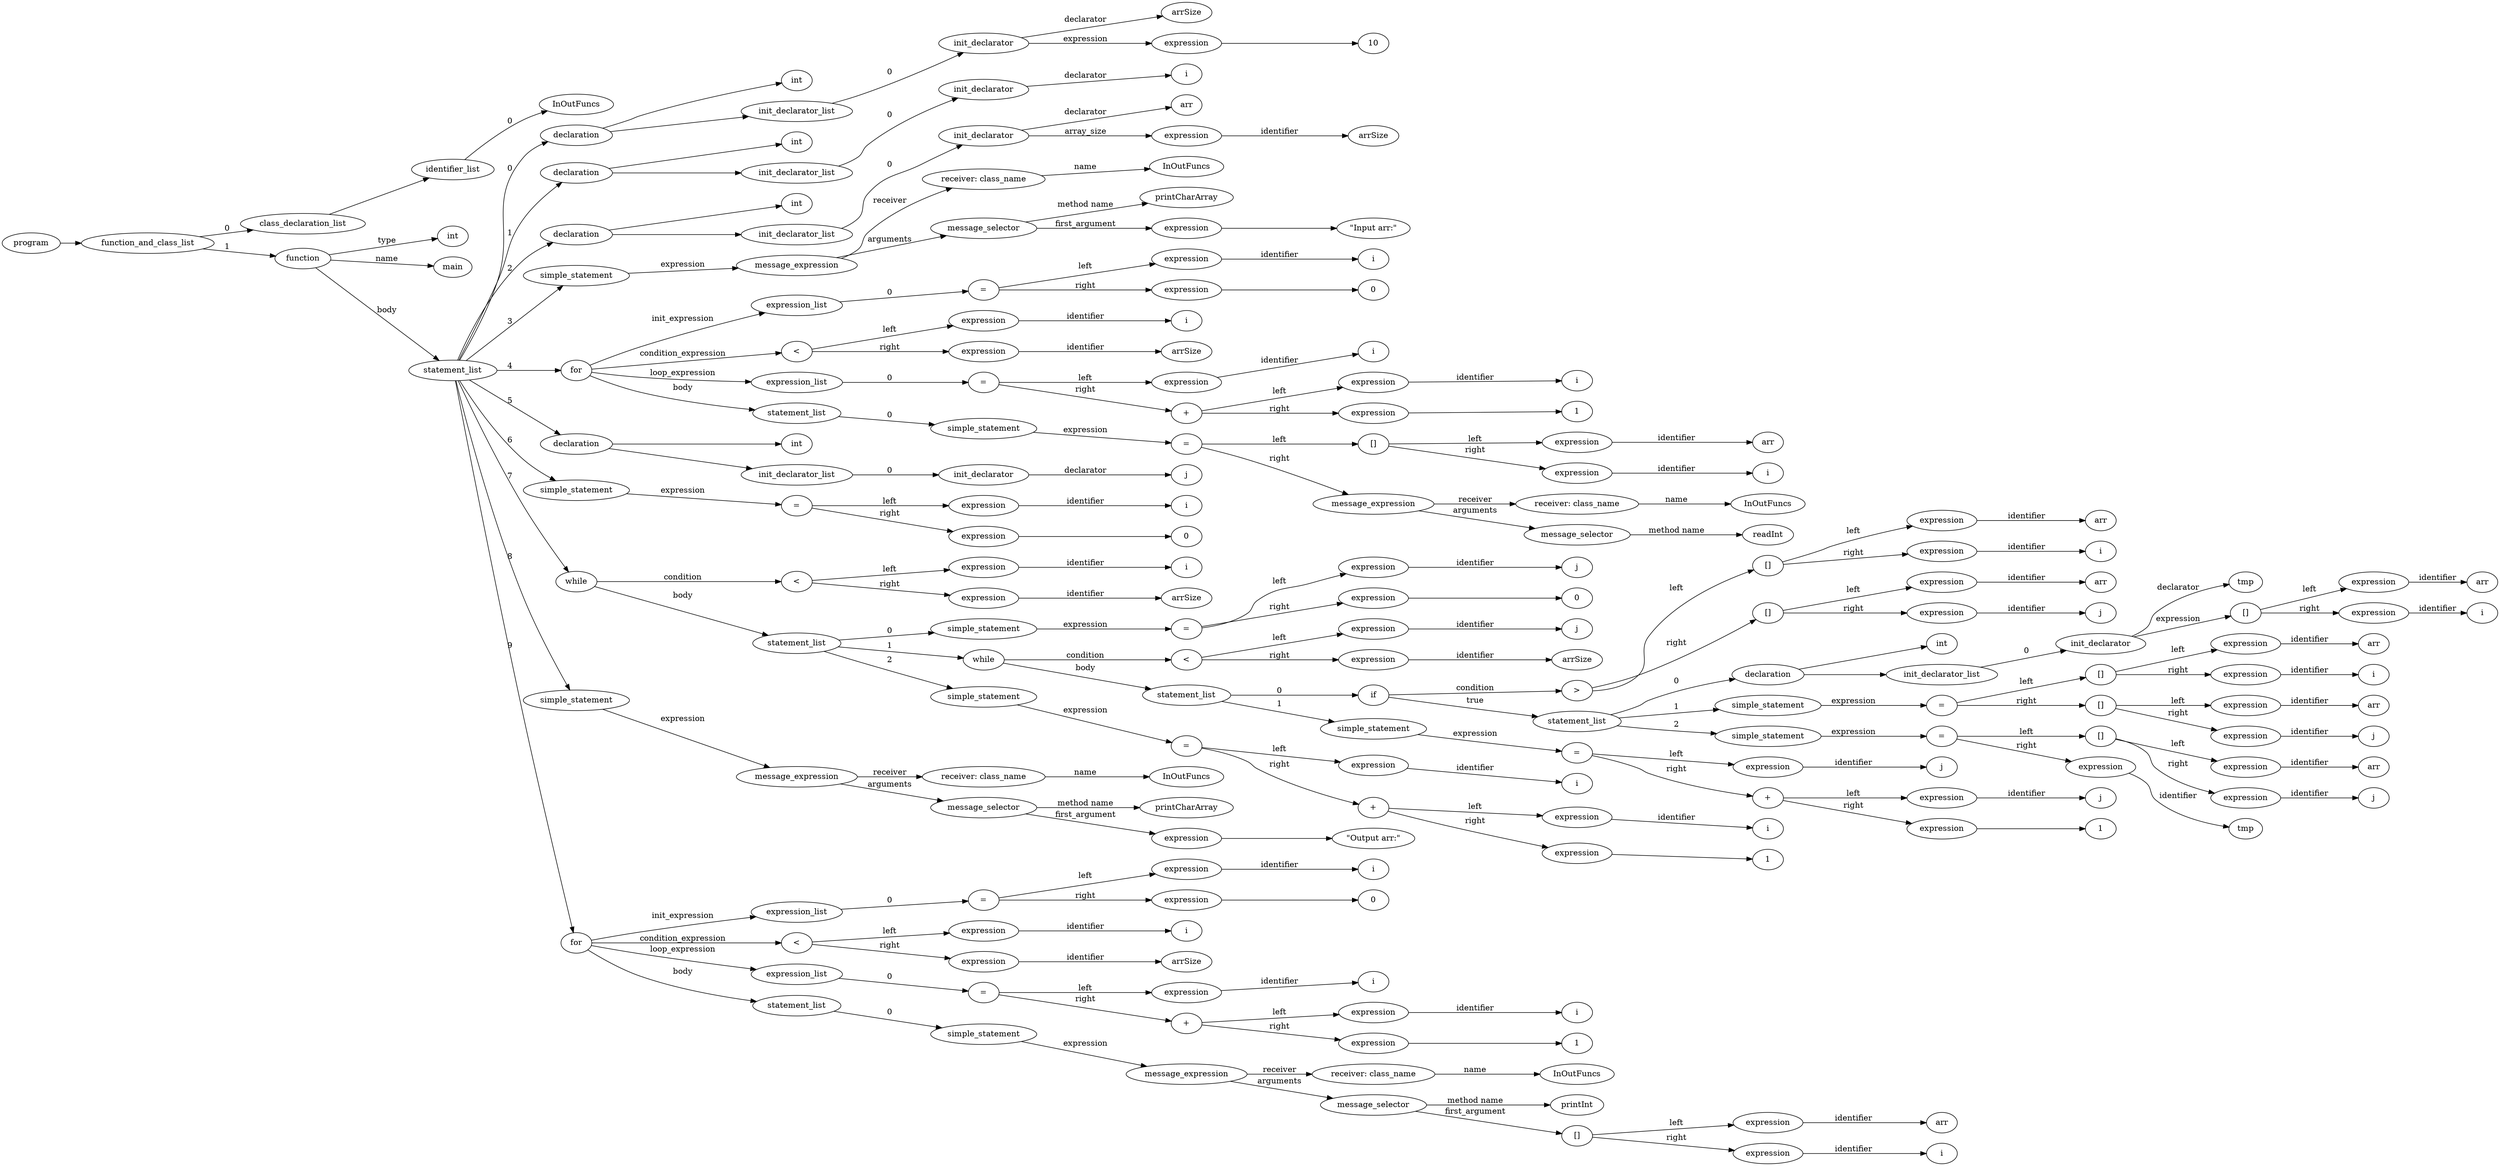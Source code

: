 digraph ObjectiveC { rankdir="LR";
150[label="program"];
150->2;
2[label="function_and_class_list"];
2->1[label="0"];
1[label="class_declaration_list"];
1->0;
0[label="identifier_list"];
0.0 [label="InOutFuncs"];
0->0.0 [label="0"];
2->149[label="1"];
149[label="function"];
149->3[label="type"];
3[label="int"];
149->149.1 [label="name"];
149.1 [label="main"];
149->10[label="body"];
10[label="statement_list"];
10->9[label="0"];
9[label="declaration"];
9->4;
4[label="int"];
9->8;
8[label="init_declarator_list"];
8->7[label="0"];
7[label="init_declarator"];
7.1 [label="arrSize"];
7->7.1[label="declarator"];
7->6[label="expression"];
6[label="expression"];
6->5;
5[label="10"];
10->14[label="1"];
14[label="declaration"];
14->11;
11[label="int"];
14->13;
13[label="init_declarator_list"];
13->12[label="0"];
12[label="init_declarator"];
12.1 [label="i"];
12->12.1[label="declarator"];
10->19[label="2"];
19[label="declaration"];
19->15;
15[label="int"];
19->18;
18[label="init_declarator_list"];
18->17[label="0"];
17[label="init_declarator"];
17.1 [label="arr"];
17->17.1[label="declarator"];
17->16[label="array_size"];
16[label="expression"];
16->16.1 [label="identifier"];16.1[label="arrSize"];
10->25[label="3"];
25[label="simple_statement"];
25->24[label="expression"];
24[label="expression"];
24[label="message_expression"];
24->20[label="receiver"];
20[label="receiver: class_name"];
20.1 [label="InOutFuncs"];
20->20.1 [label="name"];
24->23[label="arguments"];
23[label="message_selector"];
23.1 [label="printCharArray"];
23->23.1 [label="method name"]; 
23->22[label="first_argument"];
22[label="expression"];
22->21;
21[label=<"Input arr:">];
10->50[label="4"];
50[label="for"];
50->30[label="init_expression"];
30[label="expression_list"];
30->29[label="0"];
29[label="expression"];
29[label="="];
29->26[label="left"];
26[label="expression"];
26->26.1 [label="identifier"];26.1[label="i"];
29->28[label="right"];
28[label="expression"];
28->27;
27[label="0"];
50->33[label="condition_expression"];
33[label="expression"];
33[label="<"];
33->31[label="left"];
31[label="expression"];
31->31.1 [label="identifier"];31.1[label="i"];
33->32[label="right"];
32[label="expression"];
32->32.1 [label="identifier"];32.1[label="arrSize"];
50->40[label="loop_expression"];
40[label="expression_list"];
40->39[label="0"];
39[label="expression"];
39[label="="];
39->34[label="left"];
34[label="expression"];
34->34.1 [label="identifier"];34.1[label="i"];
39->38[label="right"];
38[label="expression"];
38[label="+"];
38->35[label="left"];
35[label="expression"];
35->35.1 [label="identifier"];35.1[label="i"];
38->37[label="right"];
37[label="expression"];
37->36;
36[label="1"];
50->49[label="body"];
49[label="statement_list"];
49->48[label="0"];
48[label="simple_statement"];
48->47[label="expression"];
47[label="expression"];
47[label="="];
47->43[label="left"];
43[label="expression"];
43[label="[]"];
43->41[label="left"];
41[label="expression"];
41->41.1 [label="identifier"];41.1[label="arr"];
43->42[label="right"];
42[label="expression"];
42->42.1 [label="identifier"];42.1[label="i"];
47->46[label="right"];
46[label="expression"];
46[label="message_expression"];
46->44[label="receiver"];
44[label="receiver: class_name"];
44.1 [label="InOutFuncs"];
44->44.1 [label="name"];
46->45[label="arguments"];
45[label="message_selector"];
45.1 [label="readInt"];
45->45.1 [label="method name"]; 
10->54[label="5"];
54[label="declaration"];
54->51;
51[label="int"];
54->53;
53[label="init_declarator_list"];
53->52[label="0"];
52[label="init_declarator"];
52.1 [label="j"];
52->52.1[label="declarator"];
10->59[label="6"];
59[label="simple_statement"];
59->58[label="expression"];
58[label="expression"];
58[label="="];
58->55[label="left"];
55[label="expression"];
55->55.1 [label="identifier"];55.1[label="i"];
58->57[label="right"];
57[label="expression"];
57->56;
56[label="0"];
10->118[label="7"];
118[label="while"];
118->62[label="condition"];
62[label="expression"];
62[label="<"];
62->60[label="left"];
60[label="expression"];
60->60.1 [label="identifier"];60.1[label="i"];
62->61[label="right"];
61[label="expression"];
61->61.1 [label="identifier"];61.1[label="arrSize"];
118->68[label="body"];
68[label="statement_list"];
68->67[label="0"];
67[label="simple_statement"];
67->66[label="expression"];
66[label="expression"];
66[label="="];
66->63[label="left"];
63[label="expression"];
63->63.1 [label="identifier"];63.1[label="j"];
66->65[label="right"];
65[label="expression"];
65->64;
64[label="0"];
68->110[label="1"];
110[label="while"];
110->71[label="condition"];
71[label="expression"];
71[label="<"];
71->69[label="left"];
69[label="expression"];
69->69.1 [label="identifier"];69.1[label="j"];
71->70[label="right"];
70[label="expression"];
70->70.1 [label="identifier"];70.1[label="arrSize"];
110->102[label="body"];
102[label="statement_list"];
102->101[label="0"];
101[label="if"];
101->78[label="condition"];
78[label="expression"];
78[label=">"];
78->74[label="left"];
74[label="expression"];
74[label="[]"];
74->72[label="left"];
72[label="expression"];
72->72.1 [label="identifier"];72.1[label="arr"];
74->73[label="right"];
73[label="expression"];
73->73.1 [label="identifier"];73.1[label="i"];
78->77[label="right"];
77[label="expression"];
77[label="[]"];
77->75[label="left"];
75[label="expression"];
75->75.1 [label="identifier"];75.1[label="arr"];
77->76[label="right"];
76[label="expression"];
76->76.1 [label="identifier"];76.1[label="j"];
101->86[label="true"];
86[label="statement_list"];
86->85[label="0"];
85[label="declaration"];
85->79;
79[label="int"];
85->84;
84[label="init_declarator_list"];
84->83[label="0"];
83[label="init_declarator"];
83.1 [label="tmp"];
83->83.1[label="declarator"];
83->82[label="expression"];
82[label="expression"];
82[label="[]"];
82->80[label="left"];
80[label="expression"];
80->80.1 [label="identifier"];80.1[label="arr"];
82->81[label="right"];
81[label="expression"];
81->81.1 [label="identifier"];81.1[label="i"];
86->94[label="1"];
94[label="simple_statement"];
94->93[label="expression"];
93[label="expression"];
93[label="="];
93->89[label="left"];
89[label="expression"];
89[label="[]"];
89->87[label="left"];
87[label="expression"];
87->87.1 [label="identifier"];87.1[label="arr"];
89->88[label="right"];
88[label="expression"];
88->88.1 [label="identifier"];88.1[label="i"];
93->92[label="right"];
92[label="expression"];
92[label="[]"];
92->90[label="left"];
90[label="expression"];
90->90.1 [label="identifier"];90.1[label="arr"];
92->91[label="right"];
91[label="expression"];
91->91.1 [label="identifier"];91.1[label="j"];
86->100[label="2"];
100[label="simple_statement"];
100->99[label="expression"];
99[label="expression"];
99[label="="];
99->97[label="left"];
97[label="expression"];
97[label="[]"];
97->95[label="left"];
95[label="expression"];
95->95.1 [label="identifier"];95.1[label="arr"];
97->96[label="right"];
96[label="expression"];
96->96.1 [label="identifier"];96.1[label="j"];
99->98[label="right"];
98[label="expression"];
98->98.1 [label="identifier"];98.1[label="tmp"];
102->109[label="1"];
109[label="simple_statement"];
109->108[label="expression"];
108[label="expression"];
108[label="="];
108->103[label="left"];
103[label="expression"];
103->103.1 [label="identifier"];103.1[label="j"];
108->107[label="right"];
107[label="expression"];
107[label="+"];
107->104[label="left"];
104[label="expression"];
104->104.1 [label="identifier"];104.1[label="j"];
107->106[label="right"];
106[label="expression"];
106->105;
105[label="1"];
68->117[label="2"];
117[label="simple_statement"];
117->116[label="expression"];
116[label="expression"];
116[label="="];
116->111[label="left"];
111[label="expression"];
111->111.1 [label="identifier"];111.1[label="i"];
116->115[label="right"];
115[label="expression"];
115[label="+"];
115->112[label="left"];
112[label="expression"];
112->112.1 [label="identifier"];112.1[label="i"];
115->114[label="right"];
114[label="expression"];
114->113;
113[label="1"];
10->124[label="8"];
124[label="simple_statement"];
124->123[label="expression"];
123[label="expression"];
123[label="message_expression"];
123->119[label="receiver"];
119[label="receiver: class_name"];
119.1 [label="InOutFuncs"];
119->119.1 [label="name"];
123->122[label="arguments"];
122[label="message_selector"];
122.1 [label="printCharArray"];
122->122.1 [label="method name"]; 
122->121[label="first_argument"];
121[label="expression"];
121->120;
120[label=<"
Output arr:">];
10->148[label="9"];
148[label="for"];
148->129[label="init_expression"];
129[label="expression_list"];
129->128[label="0"];
128[label="expression"];
128[label="="];
128->125[label="left"];
125[label="expression"];
125->125.1 [label="identifier"];125.1[label="i"];
128->127[label="right"];
127[label="expression"];
127->126;
126[label="0"];
148->132[label="condition_expression"];
132[label="expression"];
132[label="<"];
132->130[label="left"];
130[label="expression"];
130->130.1 [label="identifier"];130.1[label="i"];
132->131[label="right"];
131[label="expression"];
131->131.1 [label="identifier"];131.1[label="arrSize"];
148->139[label="loop_expression"];
139[label="expression_list"];
139->138[label="0"];
138[label="expression"];
138[label="="];
138->133[label="left"];
133[label="expression"];
133->133.1 [label="identifier"];133.1[label="i"];
138->137[label="right"];
137[label="expression"];
137[label="+"];
137->134[label="left"];
134[label="expression"];
134->134.1 [label="identifier"];134.1[label="i"];
137->136[label="right"];
136[label="expression"];
136->135;
135[label="1"];
148->147[label="body"];
147[label="statement_list"];
147->146[label="0"];
146[label="simple_statement"];
146->145[label="expression"];
145[label="expression"];
145[label="message_expression"];
145->140[label="receiver"];
140[label="receiver: class_name"];
140.1 [label="InOutFuncs"];
140->140.1 [label="name"];
145->144[label="arguments"];
144[label="message_selector"];
144.1 [label="printInt"];
144->144.1 [label="method name"]; 
144->143[label="first_argument"];
143[label="expression"];
143[label="[]"];
143->141[label="left"];
141[label="expression"];
141->141.1 [label="identifier"];141.1[label="arr"];
143->142[label="right"];
142[label="expression"];
142->142.1 [label="identifier"];142.1[label="i"];
}
